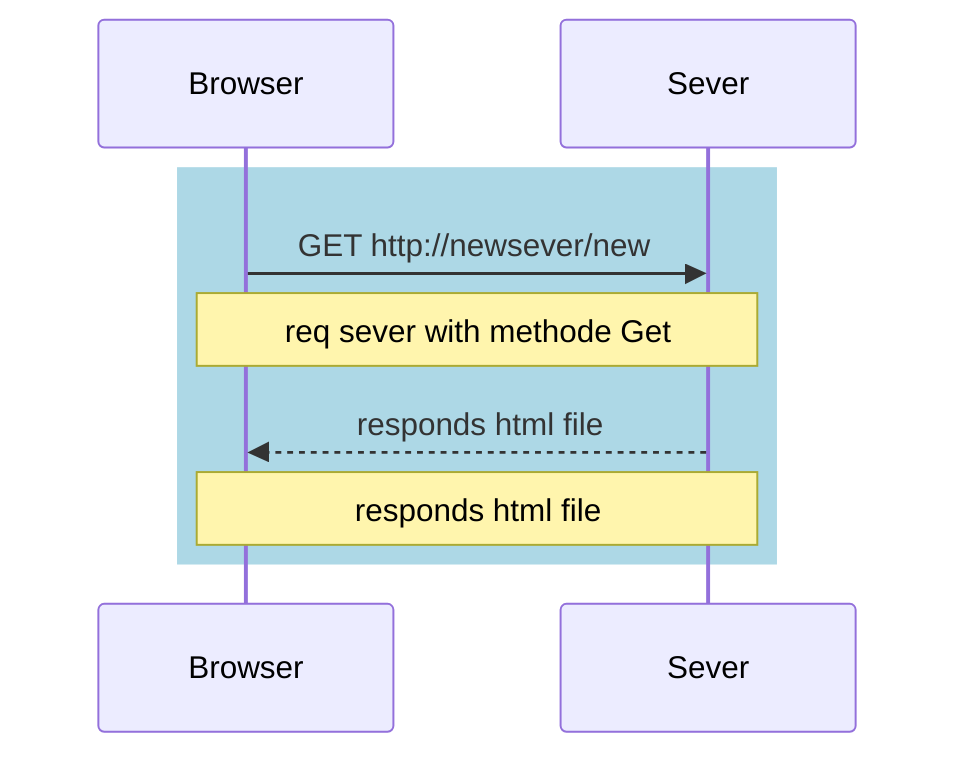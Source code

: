 sequenceDiagram
participant Browser
participant Sever
%% background highlight
rect lightblue
Browser ->> Sever : GET http://newsever/new
Note over Browser, Sever:req sever with methode Get
Sever -->> Browser : responds html file
Note over Browser, Sever: responds html file
end